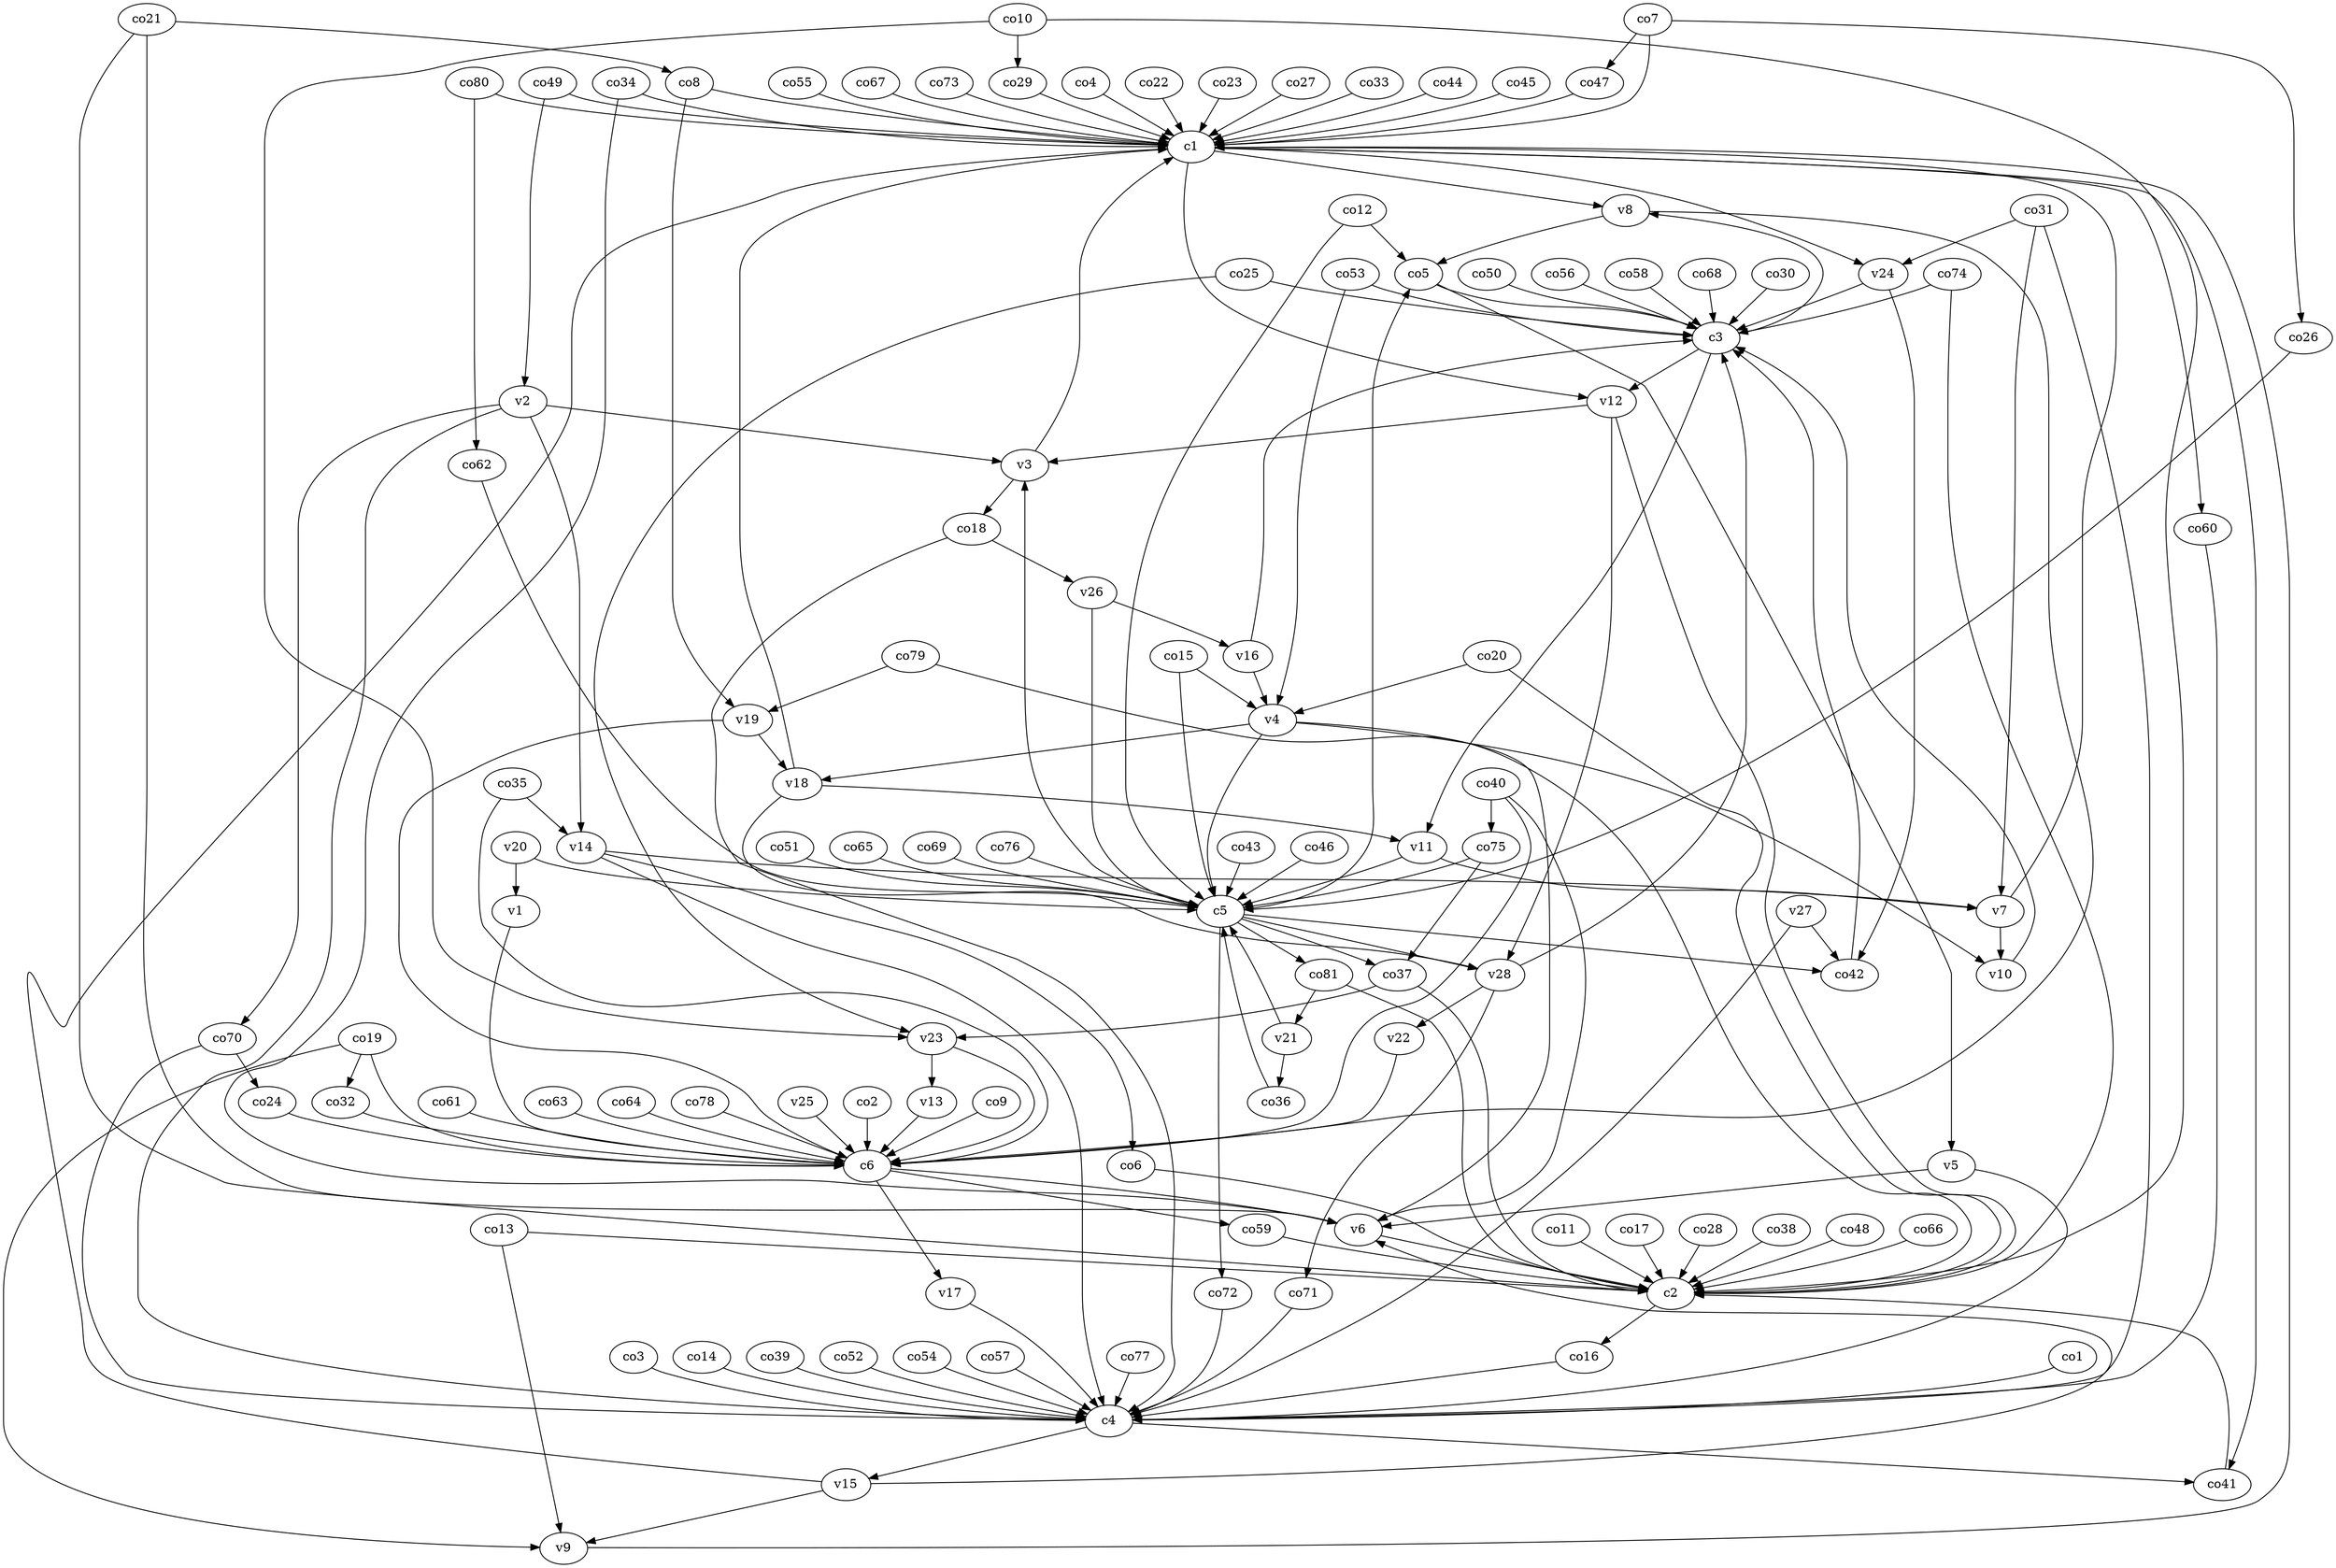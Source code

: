 strict digraph  {
c1;
c2;
c3;
c4;
c5;
c6;
v1;
v2;
v3;
v4;
v5;
v6;
v7;
v8;
v9;
v10;
v11;
v12;
v13;
v14;
v15;
v16;
v17;
v18;
v19;
v20;
v21;
v22;
v23;
v24;
v25;
v26;
v27;
v28;
co1;
co2;
co3;
co4;
co5;
co6;
co7;
co8;
co9;
co10;
co11;
co12;
co13;
co14;
co15;
co16;
co17;
co18;
co19;
co20;
co21;
co22;
co23;
co24;
co25;
co26;
co27;
co28;
co29;
co30;
co31;
co32;
co33;
co34;
co35;
co36;
co37;
co38;
co39;
co40;
co41;
co42;
co43;
co44;
co45;
co46;
co47;
co48;
co49;
co50;
co51;
co52;
co53;
co54;
co55;
co56;
co57;
co58;
co59;
co60;
co61;
co62;
co63;
co64;
co65;
co66;
co67;
co68;
co69;
co70;
co71;
co72;
co73;
co74;
co75;
co76;
co77;
co78;
co79;
co80;
co81;
c1 -> v24  [weight=1];
c1 -> co60  [weight=1];
c1 -> co41  [weight=1];
c1 -> v12  [weight=1];
c1 -> v8  [weight=1];
c2 -> co16  [weight=1];
c3 -> v11  [weight=1];
c3 -> v8  [weight=1];
c3 -> v12  [weight=1];
c4 -> co41  [weight=1];
c4 -> v15  [weight=1];
c5 -> co37  [weight=1];
c5 -> co81  [weight=1];
c5 -> v28  [weight=1];
c5 -> co72  [weight=1];
c5 -> v3  [weight=1];
c5 -> co5  [weight=1];
c5 -> co42  [weight=1];
c6 -> co59  [weight=1];
c6 -> v17  [weight=1];
c6 -> v6  [weight=1];
v1 -> c6  [weight=1];
v2 -> c4  [weight=1];
v2 -> v3  [weight=1];
v2 -> co70  [weight=1];
v2 -> v14  [weight=1];
v3 -> c1  [weight=1];
v3 -> co18  [weight=1];
v4 -> c5  [weight=1];
v4 -> v18  [weight=1];
v4 -> v10  [weight=1];
v4 -> v6  [weight=1];
v5 -> c4  [weight=1];
v5 -> v6  [weight=1];
v6 -> c2  [weight=1];
v7 -> c1  [weight=1];
v7 -> v10  [weight=1];
v8 -> c6  [weight=1];
v8 -> co5  [weight=1];
v9 -> c1  [weight=1];
v10 -> c3  [weight=1];
v11 -> c5  [weight=1];
v11 -> v7  [weight=1];
v12 -> c2  [weight=1];
v12 -> v3  [weight=1];
v12 -> v28  [weight=1];
v13 -> c6  [weight=1];
v14 -> c4  [weight=1];
v14 -> v7  [weight=1];
v14 -> co6  [weight=1];
v15 -> c1  [weight=1];
v15 -> v6  [weight=1];
v15 -> v9  [weight=1];
v16 -> c3  [weight=1];
v16 -> v4  [weight=1];
v17 -> c4  [weight=1];
v18 -> c1  [weight=1];
v18 -> v28  [weight=1];
v18 -> v11  [weight=1];
v19 -> c6  [weight=1];
v19 -> v18  [weight=1];
v20 -> c5  [weight=1];
v20 -> v1  [weight=1];
v21 -> c5  [weight=1];
v21 -> co36  [weight=1];
v22 -> c6  [weight=1];
v23 -> c6  [weight=1];
v23 -> v13  [weight=1];
v24 -> c3  [weight=1];
v24 -> co42  [weight=1];
v25 -> c6  [weight=1];
v26 -> c5  [weight=1];
v26 -> v16  [weight=1];
v27 -> c4  [weight=1];
v27 -> co42  [weight=1];
v28 -> c3  [weight=1];
v28 -> co71  [weight=1];
v28 -> v22  [weight=1];
co1 -> c4  [weight=1];
co2 -> c6  [weight=1];
co3 -> c4  [weight=1];
co4 -> c1  [weight=1];
co5 -> c3  [weight=1];
co5 -> v5  [weight=1];
co6 -> c2  [weight=1];
co7 -> c1  [weight=1];
co7 -> co47  [weight=1];
co7 -> co26  [weight=1];
co8 -> c1  [weight=1];
co8 -> v19  [weight=1];
co9 -> c6  [weight=1];
co10 -> c2  [weight=1];
co10 -> v23  [weight=1];
co10 -> co29  [weight=1];
co11 -> c2  [weight=1];
co12 -> c5  [weight=1];
co12 -> co5  [weight=1];
co13 -> c2  [weight=1];
co13 -> v9  [weight=1];
co14 -> c4  [weight=1];
co15 -> c5  [weight=1];
co15 -> v4  [weight=1];
co16 -> c4  [weight=1];
co17 -> c2  [weight=1];
co18 -> c4  [weight=1];
co18 -> v26  [weight=1];
co19 -> c6  [weight=1];
co19 -> v9  [weight=1];
co19 -> co32  [weight=1];
co20 -> c2  [weight=1];
co20 -> v4  [weight=1];
co21 -> c2  [weight=1];
co21 -> v6  [weight=1];
co21 -> co8  [weight=1];
co22 -> c1  [weight=1];
co23 -> c1  [weight=1];
co24 -> c6  [weight=1];
co25 -> c3  [weight=1];
co25 -> v23  [weight=1];
co26 -> c5  [weight=1];
co27 -> c1  [weight=1];
co28 -> c2  [weight=1];
co29 -> c1  [weight=1];
co30 -> c3  [weight=1];
co31 -> c4  [weight=1];
co31 -> v7  [weight=1];
co31 -> v24  [weight=1];
co32 -> c6  [weight=1];
co33 -> c1  [weight=1];
co34 -> c1  [weight=1];
co34 -> v6  [weight=1];
co35 -> c6  [weight=1];
co35 -> v14  [weight=1];
co36 -> c5  [weight=1];
co37 -> c2  [weight=1];
co37 -> v23  [weight=1];
co38 -> c2  [weight=1];
co39 -> c4  [weight=1];
co40 -> c6  [weight=1];
co40 -> co75  [weight=1];
co40 -> v6  [weight=1];
co41 -> c2  [weight=1];
co42 -> c3  [weight=1];
co43 -> c5  [weight=1];
co44 -> c1  [weight=1];
co45 -> c1  [weight=1];
co46 -> c5  [weight=1];
co47 -> c1  [weight=1];
co48 -> c2  [weight=1];
co49 -> c1  [weight=1];
co49 -> v2  [weight=1];
co50 -> c3  [weight=1];
co51 -> c5  [weight=1];
co52 -> c4  [weight=1];
co53 -> c3  [weight=1];
co53 -> v4  [weight=1];
co54 -> c4  [weight=1];
co55 -> c1  [weight=1];
co56 -> c3  [weight=1];
co57 -> c4  [weight=1];
co58 -> c3  [weight=1];
co59 -> c2  [weight=1];
co60 -> c4  [weight=1];
co61 -> c6  [weight=1];
co62 -> c5  [weight=1];
co63 -> c6  [weight=1];
co64 -> c6  [weight=1];
co65 -> c5  [weight=1];
co66 -> c2  [weight=1];
co67 -> c1  [weight=1];
co68 -> c3  [weight=1];
co69 -> c5  [weight=1];
co70 -> c4  [weight=1];
co70 -> co24  [weight=1];
co71 -> c4  [weight=1];
co72 -> c4  [weight=1];
co73 -> c1  [weight=1];
co74 -> c2  [weight=1];
co74 -> c3  [weight=1];
co75 -> c5  [weight=1];
co75 -> co37  [weight=1];
co76 -> c5  [weight=1];
co77 -> c4  [weight=1];
co78 -> c6  [weight=1];
co79 -> c2  [weight=1];
co79 -> v19  [weight=1];
co80 -> c1  [weight=1];
co80 -> co62  [weight=1];
co81 -> c2  [weight=1];
co81 -> v21  [weight=1];
}
